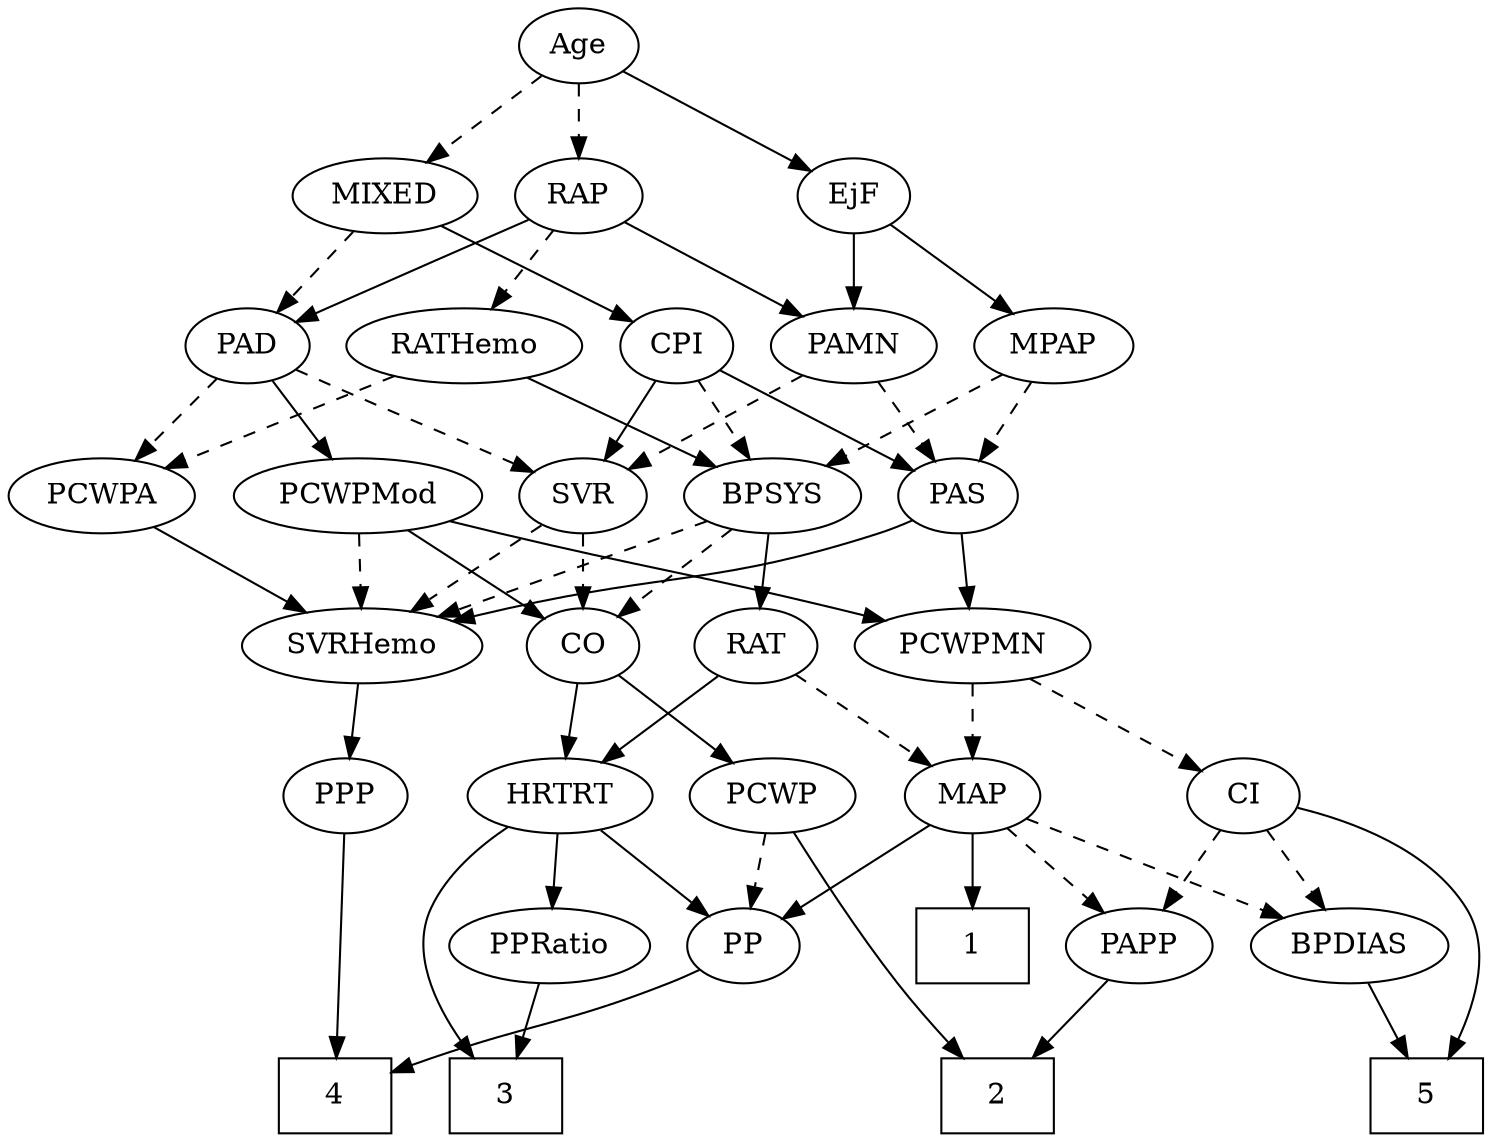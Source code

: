 strict digraph {
	graph [bb="0,0,642.6,540"];
	node [label="\N"];
	1	[height=0.5,
		pos="411.6,90",
		shape=box,
		width=0.75];
	2	[height=0.5,
		pos="422.6,18",
		shape=box,
		width=0.75];
	3	[height=0.5,
		pos="214.6,18",
		shape=box,
		width=0.75];
	4	[height=0.5,
		pos="126.6,18",
		shape=box,
		width=0.75];
	5	[height=0.5,
		pos="615.6,18",
		shape=box,
		width=0.75];
	Age	[height=0.5,
		pos="250.6,522",
		width=0.75];
	EjF	[height=0.5,
		pos="374.6,450",
		width=0.75];
	Age -> EjF	[pos="e,354.72,462.22 270.52,509.75 290.86,498.27 322.63,480.33 345.72,467.3",
		style=solid];
	RAP	[height=0.5,
		pos="250.6,450",
		width=0.77632];
	Age -> RAP	[pos="e,250.6,468.1 250.6,503.7 250.6,495.98 250.6,486.71 250.6,478.11",
		style=dashed];
	MIXED	[height=0.5,
		pos="164.6,450",
		width=1.1193];
	Age -> MIXED	[pos="e,183.22,466.16 234.01,507.5 221.86,497.61 205.1,483.96 191.09,472.56",
		style=dashed];
	MPAP	[height=0.5,
		pos="463.6,378",
		width=0.97491];
	EjF -> MPAP	[pos="e,445.09,393.56 391.34,435.83 404.25,425.68 422.36,411.43 437.22,399.74",
		style=solid];
	PAMN	[height=0.5,
		pos="374.6,378",
		width=1.011];
	EjF -> PAMN	[pos="e,374.6,396.1 374.6,431.7 374.6,423.98 374.6,414.71 374.6,406.11",
		style=solid];
	PAD	[height=0.5,
		pos="103.6,378",
		width=0.79437];
	RAP -> PAD	[pos="e,125.75,389.55 228.59,438.52 203.69,426.66 162.95,407.26 134.78,393.85",
		style=solid];
	RAP -> PAMN	[pos="e,351.56,392 271.07,437.44 290.54,426.45 320.12,409.76 342.68,397.02",
		style=solid];
	RATHemo	[height=0.5,
		pos="199.6,378",
		width=1.3721];
	RAP -> RATHemo	[pos="e,211.59,395.47 239.28,433.46 232.92,424.74 224.84,413.65 217.64,403.76",
		style=dashed];
	MIXED -> PAD	[pos="e,116.83,394.19 150.45,432.76 142.45,423.59 132.32,411.96 123.53,401.88",
		style=dashed];
	CPI	[height=0.5,
		pos="293.6,378",
		width=0.75];
	MIXED -> CPI	[pos="e,273.36,389.98 189.16,435.67 210.62,424.02 241.81,407.1 264.51,394.79",
		style=solid];
	BPSYS	[height=0.5,
		pos="335.6,306",
		width=1.0471];
	MPAP -> BPSYS	[pos="e,359.47,320.06 440.42,364.32 420.28,353.31 390.89,337.24 368.36,324.92",
		style=dashed];
	PAS	[height=0.5,
		pos="418.6,306",
		width=0.75];
	MPAP -> PAS	[pos="e,428.98,323.15 453.16,360.76 447.59,352.11 440.63,341.27 434.41,331.6",
		style=dashed];
	CO	[height=0.5,
		pos="251.6,234",
		width=0.75];
	BPSYS -> CO	[pos="e,267.8,248.5 317.37,289.81 305.14,279.62 288.91,266.09 275.63,255.02",
		style=dashed];
	RAT	[height=0.5,
		pos="328.6,234",
		width=0.75827];
	BPSYS -> RAT	[pos="e,330.31,252.1 333.87,287.7 333.09,279.98 332.17,270.71 331.31,262.11",
		style=solid];
	SVRHemo	[height=0.5,
		pos="154.6,234",
		width=1.3902];
	BPSYS -> SVRHemo	[pos="e,187.27,247.64 307.32,294.06 277.72,282.62 230.93,264.52 196.93,251.37",
		style=dashed];
	SVR	[height=0.5,
		pos="251.6,306",
		width=0.77632];
	PAD -> SVR	[pos="e,229.77,317.32 125.75,366.52 150.97,354.6 192.31,335.04 220.69,321.62",
		style=dashed];
	PCWPMod	[height=0.5,
		pos="153.6,306",
		width=1.4443];
	PAD -> PCWPMod	[pos="e,141.6,323.8 114.94,361.12 121.09,352.51 128.83,341.67 135.77,331.96",
		style=solid];
	PCWPA	[height=0.5,
		pos="41.596,306",
		width=1.1555];
	PAD -> PCWPA	[pos="e,55.886,323.13 90.143,361.81 82.083,352.71 71.663,340.95 62.545,330.65",
		style=dashed];
	PCWP	[height=0.5,
		pos="339.6,162",
		width=0.97491];
	CO -> PCWP	[pos="e,321.47,177.42 268.56,219.5 281.26,209.41 298.85,195.41 313.35,183.88",
		style=solid];
	HRTRT	[height=0.5,
		pos="246.6,162",
		width=1.1013];
	CO -> HRTRT	[pos="e,247.82,180.1 250.36,215.7 249.81,207.98 249.15,198.71 248.53,190.11",
		style=solid];
	PCWPMN	[height=0.5,
		pos="423.6,234",
		width=1.3902];
	PAS -> PCWPMN	[pos="e,422.37,252.1 419.83,287.7 420.38,279.98 421.05,270.71 421.66,262.11",
		style=solid];
	PAS -> SVRHemo	[pos="e,192.25,245.87 397.99,294.28 393.04,291.98 387.7,289.73 382.6,288 310.69,263.63 289.31,270.2 215.6,252 211.22,250.92 206.67,249.75 \
202.13,248.54",
		style=solid];
	PAMN -> PAS	[pos="e,408.55,322.99 385.02,360.41 390.42,351.83 397.1,341.19 403.09,331.67",
		style=dashed];
	PAMN -> SVR	[pos="e,271.78,318.48 351.46,363.83 331.37,352.4 302.17,335.78 280.54,323.47",
		style=dashed];
	RATHemo -> BPSYS	[pos="e,310.86,319.73 227.12,362.83 248.67,351.74 278.76,336.25 301.79,324.4",
		style=solid];
	RATHemo -> PCWPA	[pos="e,69.718,319.46 169.51,363.67 143.8,352.28 106.69,335.84 79.062,323.6",
		style=dashed];
	CPI -> BPSYS	[pos="e,325.52,323.8 303.13,361.12 308.19,352.68 314.53,342.1 320.27,332.55",
		style=dashed];
	CPI -> PAS	[pos="e,398.56,318.22 313.68,365.75 334.27,354.22 366.5,336.18 389.8,323.12",
		style=solid];
	CPI -> SVR	[pos="e,261.38,323.31 284.07,361.12 278.93,352.56 272.47,341.8 266.68,332.13",
		style=solid];
	MAP	[height=0.5,
		pos="423.6,162",
		width=0.84854];
	RAT -> MAP	[pos="e,405.16,176.58 346.47,219.83 360.61,209.41 380.6,194.68 396.69,182.83",
		style=dashed];
	RAT -> HRTRT	[pos="e,264.47,178.26 312.4,219.17 300.95,209.4 285.39,196.11 272.27,184.91",
		style=solid];
	SVR -> CO	[pos="e,251.6,252.1 251.6,287.7 251.6,279.98 251.6,270.71 251.6,262.11",
		style=dashed];
	SVR -> SVRHemo	[pos="e,176.15,250.55 233.35,291.83 219.65,281.94 200.57,268.18 184.63,256.67",
		style=dashed];
	PCWPMod -> CO	[pos="e,233.84,247.69 175.35,289.46 190.19,278.86 209.93,264.76 225.6,253.57",
		style=solid];
	PCWPMod -> PCWPMN	[pos="e,386.21,246.05 192.59,293.91 199.89,291.89 207.47,289.85 214.6,288 280.96,270.79 298.31,269.5 364.6,252 368.43,250.99 372.39,249.91 \
376.37,248.81",
		style=solid];
	PCWPMod -> SVRHemo	[pos="e,154.35,252.1 153.84,287.7 153.95,279.98 154.09,270.71 154.21,262.11",
		style=dashed];
	PCWPA -> SVRHemo	[pos="e,130.59,249.87 64.464,290.83 80.979,280.6 103.52,266.64 121.93,255.23",
		style=solid];
	PCWPMN -> MAP	[pos="e,423.6,180.1 423.6,215.7 423.6,207.98 423.6,198.71 423.6,190.11",
		style=dashed];
	CI	[height=0.5,
		pos="539.6,162",
		width=0.75];
	PCWPMN -> CI	[pos="e,520.03,174.81 448.2,218.15 466.68,207 492.04,191.7 511.35,180.04",
		style=dashed];
	PPP	[height=0.5,
		pos="130.6,162",
		width=0.75];
	SVRHemo -> PPP	[pos="e,136.35,179.79 148.79,216.05 146.04,208.06 142.71,198.33 139.65,189.4",
		style=solid];
	BPDIAS	[height=0.5,
		pos="580.6,90",
		width=1.1735];
	BPDIAS -> 5	[pos="e,606.96,36.275 589.07,72.055 593.09,64.007 597.99,54.205 602.48,45.226",
		style=solid];
	MAP -> 1	[pos="e,414.56,108.28 420.69,144.05 419.37,136.35 417.77,127.03 416.29,118.36",
		style=solid];
	MAP -> BPDIAS	[pos="e,552.54,103.51 447.44,150.37 472.91,139.01 513.61,120.87 543.32,107.62",
		style=dashed];
	PP	[height=0.5,
		pos="301.6,90",
		width=0.75];
	MAP -> PP	[pos="e,321.39,102.36 402.35,148.81 382.39,137.36 352.39,120.15 330.32,107.48",
		style=solid];
	PAPP	[height=0.5,
		pos="488.6,90",
		width=0.88464];
	MAP -> PAPP	[pos="e,474.52,106.16 437.7,145.81 446.39,136.45 457.69,124.28 467.44,113.79",
		style=dashed];
	PP -> 4	[pos="e,153.62,29.809 279.08,79.992 249.71,68.246 197.98,47.553 163.01,33.564",
		style=solid];
	PPP -> 4	[pos="e,127.08,36.189 130.11,143.87 129.43,119.67 128.18,75.211 127.37,46.393",
		style=solid];
	PPRatio	[height=0.5,
		pos="178.6,90",
		width=1.1013];
	PPRatio -> 3	[pos="e,205.62,36.447 187.13,72.411 191.26,64.369 196.33,54.515 200.98,45.47",
		style=solid];
	PCWP -> 2	[pos="e,404.4,36.404 344.52,144.12 350.34,125.59 361.11,95.375 375.6,72 381.75,62.076 389.8,52.224 397.5,43.755",
		style=solid];
	PCWP -> PP	[pos="e,310.54,107.47 330.59,144.41 326.05,136.04 320.44,125.71 315.37,116.37",
		style=dashed];
	CI -> 5	[pos="e,625.14,36.241 564.16,154.45 586.19,147.13 617.21,132.9 631.6,108 642.58,88.99 636.79,64.186 629.27,45.594",
		style=solid];
	CI -> BPDIAS	[pos="e,570.85,107.63 549.11,144.76 554.05,136.32 560.21,125.8 565.77,116.31",
		style=dashed];
	CI -> PAPP	[pos="e,500.24,106.98 528.28,145.46 521.83,136.62 513.61,125.34 506.33,115.34",
		style=dashed];
	PAPP -> 2	[pos="e,438.74,36.127 474.28,73.811 465.94,64.967 455.23,53.607 445.72,43.525",
		style=solid];
	HRTRT -> 3	[pos="e,218.94,36.155 243.11,143.9 239.41,125.96 233.32,96.948 227.6,72 225.66,63.559 223.45,54.389 221.41,46.087",
		style=solid];
	HRTRT -> PP	[pos="e,289.66,106.19 259.35,144.76 266.49,135.68 275.52,124.19 283.39,114.18",
		style=solid];
	HRTRT -> PPRatio	[pos="e,193.97,106.82 231.17,145.12 222.3,135.99 211,124.36 201.15,114.22",
		style=solid];
}
